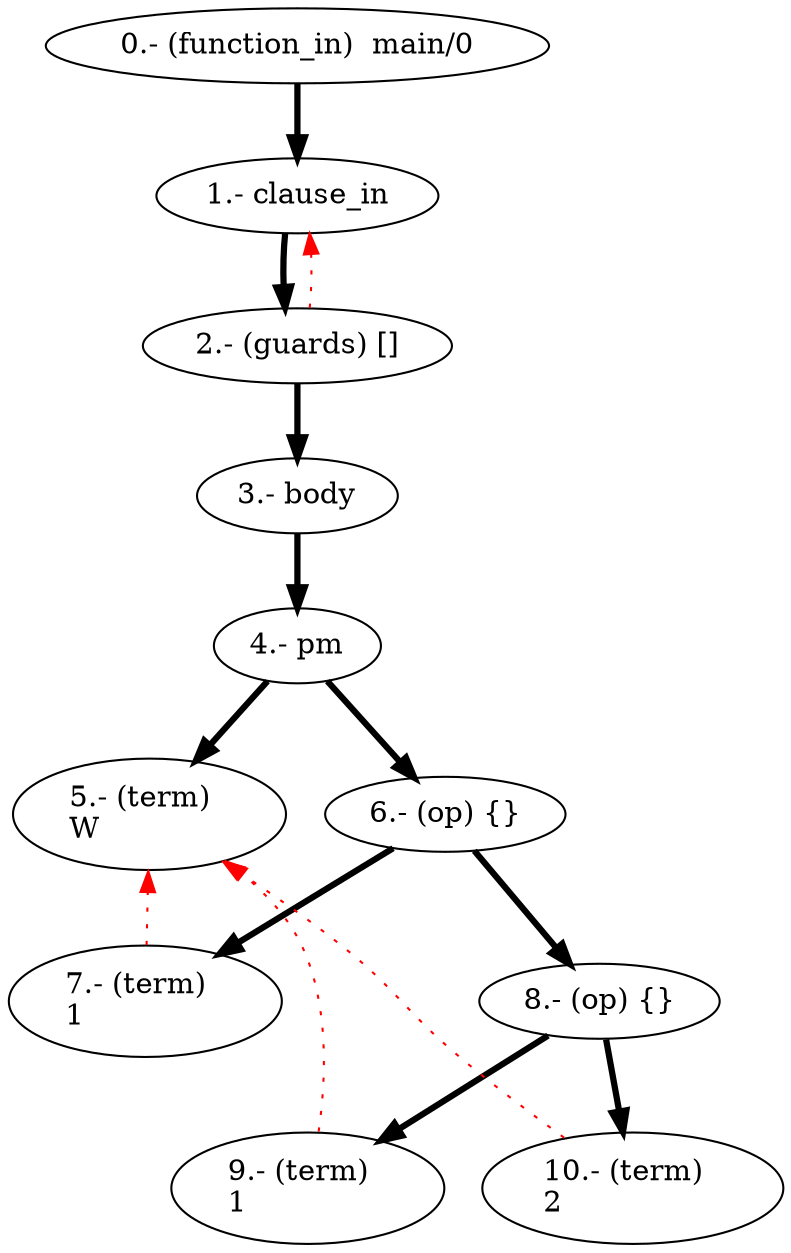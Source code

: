 digraph PDG {
	0 [shape=ellipse, label="0.- (function_in)  main/0"];
	1 [shape=ellipse, label="1.- clause_in"];
	2 [shape=ellipse, label="2.- (guards) []"];
	4 [shape=ellipse, label="4.- pm"];
	5 [shape=ellipse, label="5.- (term)  \lW\l"];
	6 [shape=ellipse, label="6.- (op) {}"];
	7 [shape=ellipse, label="7.- (term)  \l1\l"];
	8 [shape=ellipse, label="8.- (op) {}"];
	9 [shape=ellipse, label="9.- (term)  \l1\l"];
	10 [shape=ellipse, label="10.- (term)  \l2\l"];
	3 [shape=ellipse, label="3.- body"];
	8 -> 9 [color=black, penwidth=3];
	4 -> 5 [color=black, penwidth=3];
	6 -> 8 [color=black, penwidth=3];
	3 -> 4 [color=black, penwidth=3];
	6 -> 7 [color=black, penwidth=3];
	2 -> 3 [color=black, penwidth=3];
	2 -> 1 [color=red, constraint=false, style="dotted"];
	7 -> 5 [color=red, constraint=false, style="dotted"];
	8 -> 10 [color=black, penwidth=3];
	4 -> 6 [color=black, penwidth=3];
	9 -> 5 [color=red, constraint=false, style="dotted"];
	1 -> 2 [color=black, penwidth=3];
	10 -> 5 [color=red, constraint=false, style="dotted"];
	0 -> 1 [color=black, penwidth=3];
}